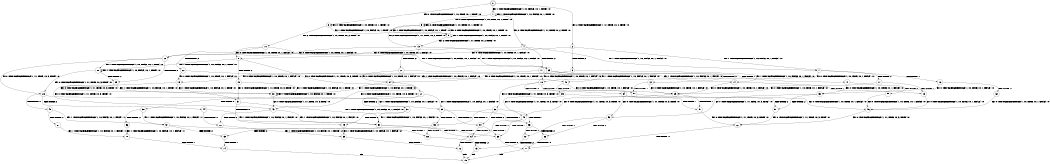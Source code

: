 digraph BCG {
size = "7, 10.5";
center = TRUE;
node [shape = circle];
0 [peripheries = 2];
0 -> 1 [label = "EX !1 !ATOMIC_EXCH_BRANCH (1, +0, FALSE, +0, 1, TRUE) !:0:"];
0 -> 2 [label = "EX !2 !ATOMIC_EXCH_BRANCH (1, +1, TRUE, +0, 2, TRUE) !:0:"];
0 -> 3 [label = "EX !0 !ATOMIC_EXCH_BRANCH (1, +0, TRUE, +0, 1, TRUE) !:0:"];
1 -> 4 [label = "EX !2 !ATOMIC_EXCH_BRANCH (1, +1, TRUE, +0, 2, TRUE) !:0:"];
1 -> 5 [label = "EX !0 !ATOMIC_EXCH_BRANCH (1, +0, TRUE, +0, 1, TRUE) !:0:"];
1 -> 1 [label = "EX !1 !ATOMIC_EXCH_BRANCH (1, +0, FALSE, +0, 1, TRUE) !:0:"];
2 -> 6 [label = "TERMINATE !2"];
2 -> 7 [label = "EX !1 !ATOMIC_EXCH_BRANCH (1, +0, FALSE, +0, 1, FALSE) !:0:"];
2 -> 8 [label = "EX !0 !ATOMIC_EXCH_BRANCH (1, +0, TRUE, +0, 1, FALSE) !:0:"];
3 -> 9 [label = "EX !1 !ATOMIC_EXCH_BRANCH (1, +0, FALSE, +0, 1, TRUE) !:0:"];
3 -> 10 [label = "EX !2 !ATOMIC_EXCH_BRANCH (1, +1, TRUE, +0, 2, TRUE) !:0:"];
3 -> 3 [label = "EX !0 !ATOMIC_EXCH_BRANCH (1, +0, TRUE, +0, 1, TRUE) !:0:"];
4 -> 11 [label = "TERMINATE !2"];
4 -> 12 [label = "EX !0 !ATOMIC_EXCH_BRANCH (1, +0, TRUE, +0, 1, FALSE) !:0:"];
4 -> 7 [label = "EX !1 !ATOMIC_EXCH_BRANCH (1, +0, FALSE, +0, 1, FALSE) !:0:"];
5 -> 13 [label = "EX !2 !ATOMIC_EXCH_BRANCH (1, +1, TRUE, +0, 2, TRUE) !:0:"];
5 -> 9 [label = "EX !1 !ATOMIC_EXCH_BRANCH (1, +0, FALSE, +0, 1, TRUE) !:0:"];
5 -> 5 [label = "EX !0 !ATOMIC_EXCH_BRANCH (1, +0, TRUE, +0, 1, TRUE) !:0:"];
6 -> 14 [label = "EX !1 !ATOMIC_EXCH_BRANCH (1, +0, FALSE, +0, 1, FALSE) !:0:"];
6 -> 15 [label = "EX !0 !ATOMIC_EXCH_BRANCH (1, +0, TRUE, +0, 1, FALSE) !:0:"];
7 -> 16 [label = "TERMINATE !1"];
7 -> 17 [label = "TERMINATE !2"];
7 -> 18 [label = "EX !0 !ATOMIC_EXCH_BRANCH (1, +0, TRUE, +0, 1, FALSE) !:0:"];
8 -> 19 [label = "TERMINATE !2"];
8 -> 20 [label = "EX !1 !ATOMIC_EXCH_BRANCH (1, +0, FALSE, +0, 1, TRUE) !:0:"];
8 -> 21 [label = "EX !0 !ATOMIC_EXCH_BRANCH (1, +1, TRUE, +0, 3, TRUE) !:0:"];
9 -> 13 [label = "EX !2 !ATOMIC_EXCH_BRANCH (1, +1, TRUE, +0, 2, TRUE) !:0:"];
9 -> 9 [label = "EX !1 !ATOMIC_EXCH_BRANCH (1, +0, FALSE, +0, 1, TRUE) !:0:"];
9 -> 5 [label = "EX !0 !ATOMIC_EXCH_BRANCH (1, +0, TRUE, +0, 1, TRUE) !:0:"];
10 -> 22 [label = "TERMINATE !2"];
10 -> 23 [label = "EX !1 !ATOMIC_EXCH_BRANCH (1, +0, FALSE, +0, 1, FALSE) !:0:"];
10 -> 8 [label = "EX !0 !ATOMIC_EXCH_BRANCH (1, +0, TRUE, +0, 1, FALSE) !:0:"];
11 -> 24 [label = "EX !0 !ATOMIC_EXCH_BRANCH (1, +0, TRUE, +0, 1, FALSE) !:0:"];
11 -> 14 [label = "EX !1 !ATOMIC_EXCH_BRANCH (1, +0, FALSE, +0, 1, FALSE) !:0:"];
12 -> 25 [label = "TERMINATE !2"];
12 -> 20 [label = "EX !1 !ATOMIC_EXCH_BRANCH (1, +0, FALSE, +0, 1, TRUE) !:0:"];
12 -> 26 [label = "EX !0 !ATOMIC_EXCH_BRANCH (1, +1, TRUE, +0, 3, TRUE) !:0:"];
13 -> 27 [label = "TERMINATE !2"];
13 -> 23 [label = "EX !1 !ATOMIC_EXCH_BRANCH (1, +0, FALSE, +0, 1, FALSE) !:0:"];
13 -> 12 [label = "EX !0 !ATOMIC_EXCH_BRANCH (1, +0, TRUE, +0, 1, FALSE) !:0:"];
14 -> 28 [label = "TERMINATE !1"];
14 -> 29 [label = "EX !0 !ATOMIC_EXCH_BRANCH (1, +0, TRUE, +0, 1, FALSE) !:0:"];
15 -> 30 [label = "EX !1 !ATOMIC_EXCH_BRANCH (1, +0, FALSE, +0, 1, TRUE) !:0:"];
15 -> 31 [label = "EX !0 !ATOMIC_EXCH_BRANCH (1, +1, TRUE, +0, 3, TRUE) !:0:"];
16 -> 32 [label = "TERMINATE !2"];
16 -> 33 [label = "EX !0 !ATOMIC_EXCH_BRANCH (1, +0, TRUE, +0, 1, FALSE) !:0:"];
17 -> 28 [label = "TERMINATE !1"];
17 -> 29 [label = "EX !0 !ATOMIC_EXCH_BRANCH (1, +0, TRUE, +0, 1, FALSE) !:0:"];
18 -> 34 [label = "TERMINATE !1"];
18 -> 35 [label = "TERMINATE !2"];
18 -> 36 [label = "EX !0 !ATOMIC_EXCH_BRANCH (1, +1, TRUE, +0, 3, TRUE) !:0:"];
19 -> 30 [label = "EX !1 !ATOMIC_EXCH_BRANCH (1, +0, FALSE, +0, 1, TRUE) !:0:"];
19 -> 31 [label = "EX !0 !ATOMIC_EXCH_BRANCH (1, +1, TRUE, +0, 3, TRUE) !:0:"];
20 -> 25 [label = "TERMINATE !2"];
20 -> 20 [label = "EX !1 !ATOMIC_EXCH_BRANCH (1, +0, FALSE, +0, 1, TRUE) !:0:"];
20 -> 26 [label = "EX !0 !ATOMIC_EXCH_BRANCH (1, +1, TRUE, +0, 3, TRUE) !:0:"];
21 -> 37 [label = "TERMINATE !2"];
21 -> 38 [label = "TERMINATE !0"];
21 -> 39 [label = "EX !1 !ATOMIC_EXCH_BRANCH (1, +0, FALSE, +0, 1, FALSE) !:0:"];
22 -> 40 [label = "EX !1 !ATOMIC_EXCH_BRANCH (1, +0, FALSE, +0, 1, FALSE) !:0:"];
22 -> 15 [label = "EX !0 !ATOMIC_EXCH_BRANCH (1, +0, TRUE, +0, 1, FALSE) !:0:"];
23 -> 41 [label = "TERMINATE !1"];
23 -> 42 [label = "TERMINATE !2"];
23 -> 18 [label = "EX !0 !ATOMIC_EXCH_BRANCH (1, +0, TRUE, +0, 1, FALSE) !:0:"];
24 -> 30 [label = "EX !1 !ATOMIC_EXCH_BRANCH (1, +0, FALSE, +0, 1, TRUE) !:0:"];
24 -> 43 [label = "EX !0 !ATOMIC_EXCH_BRANCH (1, +1, TRUE, +0, 3, TRUE) !:0:"];
25 -> 30 [label = "EX !1 !ATOMIC_EXCH_BRANCH (1, +0, FALSE, +0, 1, TRUE) !:0:"];
25 -> 43 [label = "EX !0 !ATOMIC_EXCH_BRANCH (1, +1, TRUE, +0, 3, TRUE) !:0:"];
26 -> 44 [label = "TERMINATE !2"];
26 -> 45 [label = "TERMINATE !0"];
26 -> 39 [label = "EX !1 !ATOMIC_EXCH_BRANCH (1, +0, FALSE, +0, 1, FALSE) !:0:"];
27 -> 40 [label = "EX !1 !ATOMIC_EXCH_BRANCH (1, +0, FALSE, +0, 1, FALSE) !:0:"];
27 -> 24 [label = "EX !0 !ATOMIC_EXCH_BRANCH (1, +0, TRUE, +0, 1, FALSE) !:0:"];
28 -> 46 [label = "EX !0 !ATOMIC_EXCH_BRANCH (1, +0, TRUE, +0, 1, FALSE) !:0:"];
29 -> 47 [label = "TERMINATE !1"];
29 -> 48 [label = "EX !0 !ATOMIC_EXCH_BRANCH (1, +1, TRUE, +0, 3, TRUE) !:0:"];
30 -> 30 [label = "EX !1 !ATOMIC_EXCH_BRANCH (1, +0, FALSE, +0, 1, TRUE) !:0:"];
30 -> 43 [label = "EX !0 !ATOMIC_EXCH_BRANCH (1, +1, TRUE, +0, 3, TRUE) !:0:"];
31 -> 49 [label = "TERMINATE !0"];
31 -> 50 [label = "EX !1 !ATOMIC_EXCH_BRANCH (1, +0, FALSE, +0, 1, FALSE) !:0:"];
32 -> 46 [label = "EX !0 !ATOMIC_EXCH_BRANCH (1, +0, TRUE, +0, 1, FALSE) !:0:"];
33 -> 51 [label = "TERMINATE !2"];
33 -> 52 [label = "EX !0 !ATOMIC_EXCH_BRANCH (1, +1, TRUE, +0, 3, TRUE) !:0:"];
34 -> 51 [label = "TERMINATE !2"];
34 -> 52 [label = "EX !0 !ATOMIC_EXCH_BRANCH (1, +1, TRUE, +0, 3, TRUE) !:0:"];
35 -> 47 [label = "TERMINATE !1"];
35 -> 48 [label = "EX !0 !ATOMIC_EXCH_BRANCH (1, +1, TRUE, +0, 3, TRUE) !:0:"];
36 -> 53 [label = "TERMINATE !1"];
36 -> 54 [label = "TERMINATE !2"];
36 -> 55 [label = "TERMINATE !0"];
37 -> 49 [label = "TERMINATE !0"];
37 -> 50 [label = "EX !1 !ATOMIC_EXCH_BRANCH (1, +0, FALSE, +0, 1, FALSE) !:0:"];
38 -> 56 [label = "TERMINATE !2"];
38 -> 57 [label = "EX !1 !ATOMIC_EXCH_BRANCH (1, +0, FALSE, +0, 1, FALSE) !:1:"];
39 -> 53 [label = "TERMINATE !1"];
39 -> 54 [label = "TERMINATE !2"];
39 -> 55 [label = "TERMINATE !0"];
40 -> 58 [label = "TERMINATE !1"];
40 -> 29 [label = "EX !0 !ATOMIC_EXCH_BRANCH (1, +0, TRUE, +0, 1, FALSE) !:0:"];
41 -> 59 [label = "TERMINATE !2"];
41 -> 33 [label = "EX !0 !ATOMIC_EXCH_BRANCH (1, +0, TRUE, +0, 1, FALSE) !:0:"];
42 -> 58 [label = "TERMINATE !1"];
42 -> 29 [label = "EX !0 !ATOMIC_EXCH_BRANCH (1, +0, TRUE, +0, 1, FALSE) !:0:"];
43 -> 60 [label = "TERMINATE !0"];
43 -> 50 [label = "EX !1 !ATOMIC_EXCH_BRANCH (1, +0, FALSE, +0, 1, FALSE) !:0:"];
44 -> 60 [label = "TERMINATE !0"];
44 -> 50 [label = "EX !1 !ATOMIC_EXCH_BRANCH (1, +0, FALSE, +0, 1, FALSE) !:0:"];
45 -> 61 [label = "TERMINATE !2"];
45 -> 57 [label = "EX !1 !ATOMIC_EXCH_BRANCH (1, +0, FALSE, +0, 1, FALSE) !:1:"];
46 -> 62 [label = "EX !0 !ATOMIC_EXCH_BRANCH (1, +1, TRUE, +0, 3, TRUE) !:0:"];
47 -> 62 [label = "EX !0 !ATOMIC_EXCH_BRANCH (1, +1, TRUE, +0, 3, TRUE) !:0:"];
48 -> 63 [label = "TERMINATE !1"];
48 -> 64 [label = "TERMINATE !0"];
49 -> 65 [label = "EX !1 !ATOMIC_EXCH_BRANCH (1, +0, FALSE, +0, 1, FALSE) !:2:"];
50 -> 63 [label = "TERMINATE !1"];
50 -> 64 [label = "TERMINATE !0"];
51 -> 62 [label = "EX !0 !ATOMIC_EXCH_BRANCH (1, +1, TRUE, +0, 3, TRUE) !:0:"];
52 -> 66 [label = "TERMINATE !2"];
52 -> 67 [label = "TERMINATE !0"];
53 -> 66 [label = "TERMINATE !2"];
53 -> 67 [label = "TERMINATE !0"];
54 -> 63 [label = "TERMINATE !1"];
54 -> 64 [label = "TERMINATE !0"];
55 -> 68 [label = "TERMINATE !1"];
55 -> 69 [label = "TERMINATE !2"];
56 -> 70 [label = "EX !1 !ATOMIC_EXCH_BRANCH (1, +0, FALSE, +0, 1, FALSE) !:1:"];
57 -> 68 [label = "TERMINATE !1"];
57 -> 69 [label = "TERMINATE !2"];
58 -> 46 [label = "EX !0 !ATOMIC_EXCH_BRANCH (1, +0, TRUE, +0, 1, FALSE) !:0:"];
59 -> 46 [label = "EX !0 !ATOMIC_EXCH_BRANCH (1, +0, TRUE, +0, 1, FALSE) !:0:"];
60 -> 65 [label = "EX !1 !ATOMIC_EXCH_BRANCH (1, +0, FALSE, +0, 1, FALSE) !:2:"];
61 -> 70 [label = "EX !1 !ATOMIC_EXCH_BRANCH (1, +0, FALSE, +0, 1, FALSE) !:1:"];
62 -> 71 [label = "TERMINATE !0"];
63 -> 71 [label = "TERMINATE !0"];
64 -> 72 [label = "TERMINATE !1"];
65 -> 72 [label = "TERMINATE !1"];
66 -> 71 [label = "TERMINATE !0"];
67 -> 73 [label = "TERMINATE !2"];
68 -> 73 [label = "TERMINATE !2"];
69 -> 74 [label = "TERMINATE !1"];
70 -> 74 [label = "TERMINATE !1"];
71 -> 75 [label = "exit"];
72 -> 75 [label = "exit"];
73 -> 75 [label = "exit"];
74 -> 75 [label = "exit"];
}
